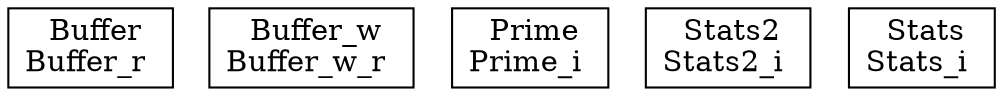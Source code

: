 digraph {
Buffer_r [ label=" Buffer\nBuffer_r " shape= box ]
Buffer_w_r [ label=" Buffer_w\nBuffer_w_r " shape= box ]
Prime_i [ label=" Prime\nPrime_i " shape= box ]
Stats2_i [ label=" Stats2\nStats2_i " shape= box ]
Stats_i [ label=" Stats\nStats_i " shape= box ]

}
